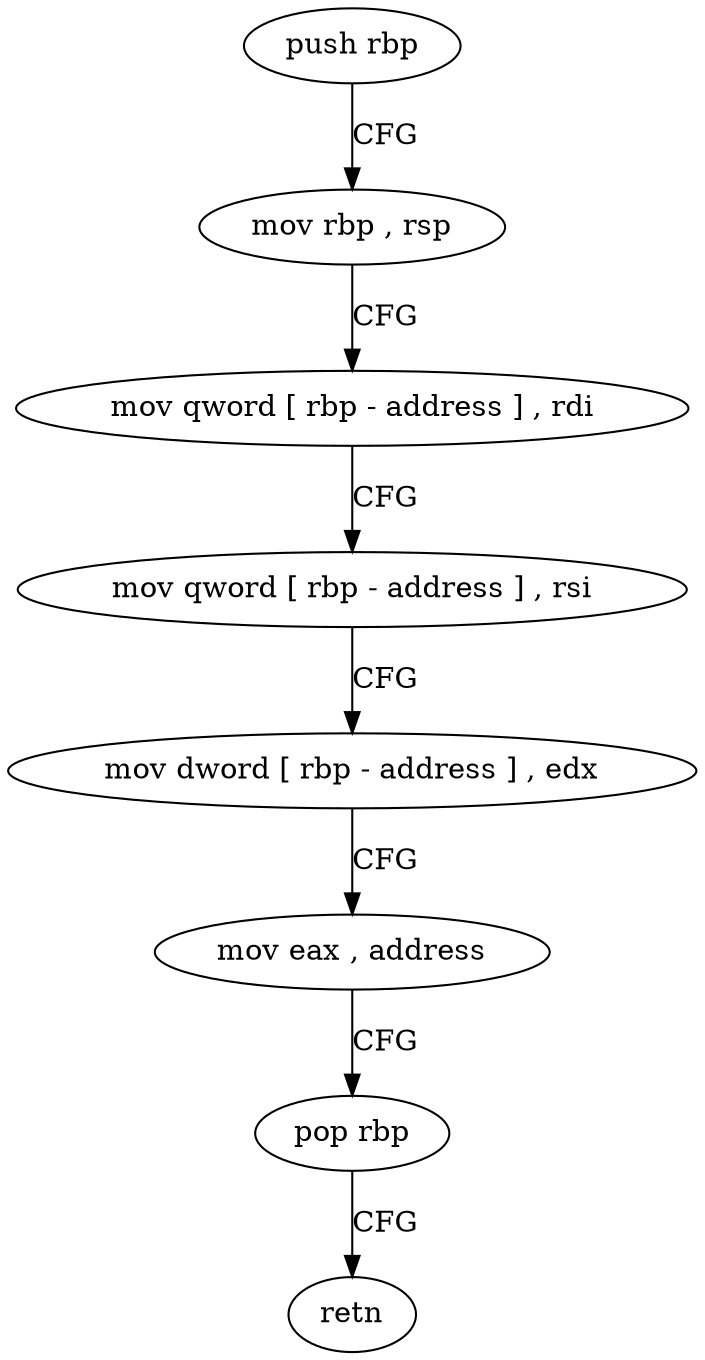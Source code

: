 digraph "func" {
"91792" [label = "push rbp" ]
"91793" [label = "mov rbp , rsp" ]
"91796" [label = "mov qword [ rbp - address ] , rdi" ]
"91800" [label = "mov qword [ rbp - address ] , rsi" ]
"91804" [label = "mov dword [ rbp - address ] , edx" ]
"91807" [label = "mov eax , address" ]
"91812" [label = "pop rbp" ]
"91813" [label = "retn" ]
"91792" -> "91793" [ label = "CFG" ]
"91793" -> "91796" [ label = "CFG" ]
"91796" -> "91800" [ label = "CFG" ]
"91800" -> "91804" [ label = "CFG" ]
"91804" -> "91807" [ label = "CFG" ]
"91807" -> "91812" [ label = "CFG" ]
"91812" -> "91813" [ label = "CFG" ]
}

